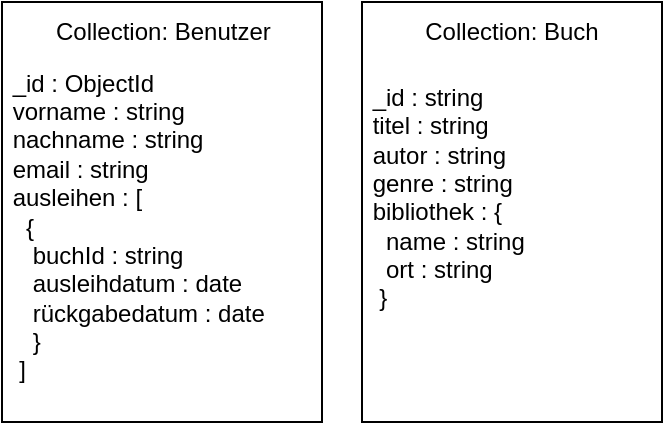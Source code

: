 <mxfile version="26.2.8">
  <diagram name="Seite-1" id="F5b7icZeunUgE2hkgNnw">
    <mxGraphModel dx="362" dy="474" grid="1" gridSize="10" guides="1" tooltips="1" connect="1" arrows="1" fold="1" page="1" pageScale="1" pageWidth="827" pageHeight="1169" math="0" shadow="0">
      <root>
        <mxCell id="0" />
        <mxCell id="1" parent="0" />
        <mxCell id="HFpeLe7sHo-UZ0Bha_-U-1" value="&lt;div&gt;&lt;br&gt;&lt;/div&gt;&lt;div&gt;&amp;nbsp;_id : ObjectId&lt;/div&gt;&lt;div&gt;&amp;nbsp;vorname : string&lt;/div&gt;&lt;div&gt;&amp;nbsp;nachname : string&lt;/div&gt;&lt;div&gt;&amp;nbsp;email : string&lt;/div&gt;&lt;div&gt;&amp;nbsp;ausleihen : [&lt;/div&gt;&lt;div&gt;&amp;nbsp; &amp;nbsp;{&lt;/div&gt;&lt;div&gt;&amp;nbsp; &amp;nbsp; buchId : string&lt;/div&gt;&lt;div&gt;&amp;nbsp; &amp;nbsp; ausleihdatum : date&lt;/div&gt;&lt;div&gt;&amp;nbsp; &amp;nbsp; rückgabedatum : date&lt;/div&gt;&lt;div&gt;&amp;nbsp; &amp;nbsp; }&amp;nbsp;&lt;/div&gt;&lt;div&gt;&amp;nbsp; ]&lt;/div&gt;" style="rounded=0;whiteSpace=wrap;html=1;align=left;" vertex="1" parent="1">
          <mxGeometry x="150" y="130" width="160" height="210" as="geometry" />
        </mxCell>
        <mxCell id="HFpeLe7sHo-UZ0Bha_-U-2" value="&lt;div&gt;&amp;nbsp;_id : string&lt;/div&gt;&lt;div&gt;&amp;nbsp;titel : string&lt;/div&gt;&lt;div&gt;&amp;nbsp;autor : string&lt;/div&gt;&lt;div&gt;&amp;nbsp;genre : string&lt;/div&gt;&lt;div&gt;&amp;nbsp;bibliothek : {&lt;/div&gt;&lt;div&gt;&amp;nbsp; &amp;nbsp;name : string&lt;/div&gt;&lt;div&gt;&amp;nbsp; &amp;nbsp;ort : string&lt;/div&gt;&lt;div&gt;&amp;nbsp; }&lt;/div&gt;&lt;div&gt;&lt;br&gt;&lt;/div&gt;" style="rounded=0;whiteSpace=wrap;html=1;align=left;" vertex="1" parent="1">
          <mxGeometry x="330" y="130" width="150" height="210" as="geometry" />
        </mxCell>
        <mxCell id="HFpeLe7sHo-UZ0Bha_-U-3" value="Collection: Buch" style="text;html=1;align=center;verticalAlign=middle;whiteSpace=wrap;rounded=0;" vertex="1" parent="1">
          <mxGeometry x="360" y="130" width="90" height="30" as="geometry" />
        </mxCell>
        <mxCell id="HFpeLe7sHo-UZ0Bha_-U-4" value="Collection: Benutzer" style="text;html=1;align=left;verticalAlign=middle;whiteSpace=wrap;rounded=0;" vertex="1" parent="1">
          <mxGeometry x="175" y="130" width="110" height="30" as="geometry" />
        </mxCell>
      </root>
    </mxGraphModel>
  </diagram>
</mxfile>
